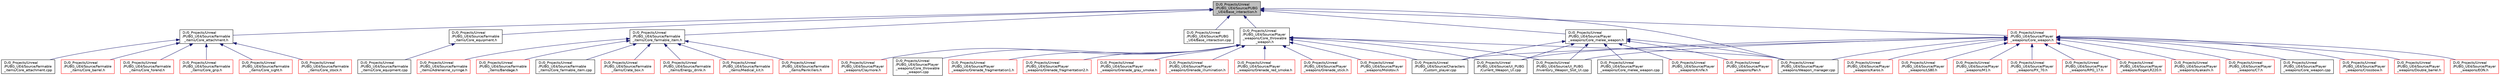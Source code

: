digraph "D:/0_Projects/Unreal/PUBG_UE4/Source/PUBG_UE4/Base_interaction.h"
{
 // LATEX_PDF_SIZE
  edge [fontname="Helvetica",fontsize="10",labelfontname="Helvetica",labelfontsize="10"];
  node [fontname="Helvetica",fontsize="10",shape=record];
  Node1 [label="D:/0_Projects/Unreal\l/PUBG_UE4/Source/PUBG\l_UE4/Base_interaction.h",height=0.2,width=0.4,color="black", fillcolor="grey75", style="filled", fontcolor="black",tooltip="상호작용 가능한 모든 오브젝트들의 부모 클래스"];
  Node1 -> Node2 [dir="back",color="midnightblue",fontsize="10",style="solid"];
  Node2 [label="D:/0_Projects/Unreal\l/PUBG_UE4/Source/Farmable\l_items/Core_attachment.h",height=0.2,width=0.4,color="black", fillcolor="white", style="filled",URL="$_core__attachment_8h.html",tooltip=" "];
  Node2 -> Node3 [dir="back",color="midnightblue",fontsize="10",style="solid"];
  Node3 [label="D:/0_Projects/Unreal\l/PUBG_UE4/Source/Farmable\l_items/Core_attachment.cpp",height=0.2,width=0.4,color="black", fillcolor="white", style="filled",URL="$_core__attachment_8cpp.html",tooltip=" "];
  Node2 -> Node4 [dir="back",color="midnightblue",fontsize="10",style="solid"];
  Node4 [label="D:/0_Projects/Unreal\l/PUBG_UE4/Source/Farmable\l_items/Core_barrel.h",height=0.2,width=0.4,color="red", fillcolor="white", style="filled",URL="$_core__barrel_8h.html",tooltip=" "];
  Node2 -> Node6 [dir="back",color="midnightblue",fontsize="10",style="solid"];
  Node6 [label="D:/0_Projects/Unreal\l/PUBG_UE4/Source/Farmable\l_items/Core_forend.h",height=0.2,width=0.4,color="red", fillcolor="white", style="filled",URL="$_core__forend_8h.html",tooltip=" "];
  Node2 -> Node8 [dir="back",color="midnightblue",fontsize="10",style="solid"];
  Node8 [label="D:/0_Projects/Unreal\l/PUBG_UE4/Source/Farmable\l_items/Core_grip.h",height=0.2,width=0.4,color="red", fillcolor="white", style="filled",URL="$_core__grip_8h.html",tooltip=" "];
  Node2 -> Node10 [dir="back",color="midnightblue",fontsize="10",style="solid"];
  Node10 [label="D:/0_Projects/Unreal\l/PUBG_UE4/Source/Farmable\l_items/Core_sight.h",height=0.2,width=0.4,color="red", fillcolor="white", style="filled",URL="$_core__sight_8h.html",tooltip=" "];
  Node2 -> Node12 [dir="back",color="midnightblue",fontsize="10",style="solid"];
  Node12 [label="D:/0_Projects/Unreal\l/PUBG_UE4/Source/Farmable\l_items/Core_stock.h",height=0.2,width=0.4,color="red", fillcolor="white", style="filled",URL="$_core__stock_8h.html",tooltip=" "];
  Node1 -> Node14 [dir="back",color="midnightblue",fontsize="10",style="solid"];
  Node14 [label="D:/0_Projects/Unreal\l/PUBG_UE4/Source/Farmable\l_items/Core_equipment.h",height=0.2,width=0.4,color="black", fillcolor="white", style="filled",URL="$_core__equipment_8h.html",tooltip=" "];
  Node14 -> Node15 [dir="back",color="midnightblue",fontsize="10",style="solid"];
  Node15 [label="D:/0_Projects/Unreal\l/PUBG_UE4/Source/Farmable\l_items/Core_equipment.cpp",height=0.2,width=0.4,color="black", fillcolor="white", style="filled",URL="$_core__equipment_8cpp.html",tooltip=" "];
  Node1 -> Node16 [dir="back",color="midnightblue",fontsize="10",style="solid"];
  Node16 [label="D:/0_Projects/Unreal\l/PUBG_UE4/Source/Farmable\l_items/Core_farmable_item.h",height=0.2,width=0.4,color="black", fillcolor="white", style="filled",URL="$_core__farmable__item_8h.html",tooltip=" "];
  Node16 -> Node17 [dir="back",color="midnightblue",fontsize="10",style="solid"];
  Node17 [label="D:/0_Projects/Unreal\l/PUBG_UE4/Source/Farmable\l_items/Adrenaline_syringe.h",height=0.2,width=0.4,color="red", fillcolor="white", style="filled",URL="$_adrenaline__syringe_8h.html",tooltip=" "];
  Node16 -> Node19 [dir="back",color="midnightblue",fontsize="10",style="solid"];
  Node19 [label="D:/0_Projects/Unreal\l/PUBG_UE4/Source/Farmable\l_items/Bandage.h",height=0.2,width=0.4,color="red", fillcolor="white", style="filled",URL="$_bandage_8h.html",tooltip=" "];
  Node16 -> Node21 [dir="back",color="midnightblue",fontsize="10",style="solid"];
  Node21 [label="D:/0_Projects/Unreal\l/PUBG_UE4/Source/Farmable\l_items/Core_farmable_item.cpp",height=0.2,width=0.4,color="black", fillcolor="white", style="filled",URL="$_core__farmable__item_8cpp.html",tooltip=" "];
  Node16 -> Node22 [dir="back",color="midnightblue",fontsize="10",style="solid"];
  Node22 [label="D:/0_Projects/Unreal\l/PUBG_UE4/Source/Farmable\l_items/Crate_box.h",height=0.2,width=0.4,color="red", fillcolor="white", style="filled",URL="$_crate__box_8h.html",tooltip=" "];
  Node16 -> Node24 [dir="back",color="midnightblue",fontsize="10",style="solid"];
  Node24 [label="D:/0_Projects/Unreal\l/PUBG_UE4/Source/Farmable\l_items/Energy_drink.h",height=0.2,width=0.4,color="red", fillcolor="white", style="filled",URL="$_energy__drink_8h.html",tooltip=" "];
  Node16 -> Node26 [dir="back",color="midnightblue",fontsize="10",style="solid"];
  Node26 [label="D:/0_Projects/Unreal\l/PUBG_UE4/Source/Farmable\l_items/Medical_kit.h",height=0.2,width=0.4,color="red", fillcolor="white", style="filled",URL="$_medical__kit_8h.html",tooltip=" "];
  Node16 -> Node28 [dir="back",color="midnightblue",fontsize="10",style="solid"];
  Node28 [label="D:/0_Projects/Unreal\l/PUBG_UE4/Source/Farmable\l_items/Painkillers.h",height=0.2,width=0.4,color="red", fillcolor="white", style="filled",URL="$_painkillers_8h.html",tooltip=" "];
  Node1 -> Node30 [dir="back",color="midnightblue",fontsize="10",style="solid"];
  Node30 [label="D:/0_Projects/Unreal\l/PUBG_UE4/Source/PUBG\l_UE4/Base_interaction.cpp",height=0.2,width=0.4,color="black", fillcolor="white", style="filled",URL="$_base__interaction_8cpp.html",tooltip=" "];
  Node1 -> Node31 [dir="back",color="midnightblue",fontsize="10",style="solid"];
  Node31 [label="D:/0_Projects/Unreal\l/PUBG_UE4/Source/Player\l_weapons/Core_melee_weapon.h",height=0.2,width=0.4,color="black", fillcolor="white", style="filled",URL="$_core__melee__weapon_8h.html",tooltip="모든 근접 무기들은 이로부터 상속받음"];
  Node31 -> Node32 [dir="back",color="midnightblue",fontsize="10",style="solid"];
  Node32 [label="D:/0_Projects/Unreal\l/PUBG_UE4/Source/Characters\l/Custom_player.cpp",height=0.2,width=0.4,color="black", fillcolor="white", style="filled",URL="$_custom__player_8cpp.html",tooltip=" "];
  Node31 -> Node33 [dir="back",color="midnightblue",fontsize="10",style="solid"];
  Node33 [label="D:/0_Projects/Unreal\l/PUBG_UE4/Source/Player\l_weapons/Core_melee_weapon.cpp",height=0.2,width=0.4,color="black", fillcolor="white", style="filled",URL="$_core__melee__weapon_8cpp.html",tooltip=" "];
  Node31 -> Node34 [dir="back",color="midnightblue",fontsize="10",style="solid"];
  Node34 [label="D:/0_Projects/Unreal\l/PUBG_UE4/Source/Player\l_weapons/Knife.h",height=0.2,width=0.4,color="red", fillcolor="white", style="filled",URL="$_knife_8h.html",tooltip=" "];
  Node31 -> Node36 [dir="back",color="midnightblue",fontsize="10",style="solid"];
  Node36 [label="D:/0_Projects/Unreal\l/PUBG_UE4/Source/Player\l_weapons/Pan.h",height=0.2,width=0.4,color="red", fillcolor="white", style="filled",URL="$_pan_8h.html",tooltip=" "];
  Node31 -> Node38 [dir="back",color="midnightblue",fontsize="10",style="solid"];
  Node38 [label="D:/0_Projects/Unreal\l/PUBG_UE4/Source/Player\l_weapons/Weapon_manager.cpp",height=0.2,width=0.4,color="black", fillcolor="white", style="filled",URL="$_weapon__manager_8cpp.html",tooltip=" "];
  Node31 -> Node39 [dir="back",color="midnightblue",fontsize="10",style="solid"];
  Node39 [label="D:/0_Projects/Unreal\l/PUBG_UE4/Source/UI_PUBG\l/Current_Weapon_UI.cpp",height=0.2,width=0.4,color="black", fillcolor="white", style="filled",URL="$_current___weapon___u_i_8cpp.html",tooltip=" "];
  Node31 -> Node40 [dir="back",color="midnightblue",fontsize="10",style="solid"];
  Node40 [label="D:/0_Projects/Unreal\l/PUBG_UE4/Source/UI_PUBG\l/Inventory_Weapon_Slot_UI.cpp",height=0.2,width=0.4,color="black", fillcolor="white", style="filled",URL="$_inventory___weapon___slot___u_i_8cpp.html",tooltip=" "];
  Node1 -> Node41 [dir="back",color="midnightblue",fontsize="10",style="solid"];
  Node41 [label="D:/0_Projects/Unreal\l/PUBG_UE4/Source/Player\l_weapons/Core_throwable\l_weapon.h",height=0.2,width=0.4,color="black", fillcolor="white", style="filled",URL="$_core__throwable__weapon_8h.html",tooltip="모든 투척류 무기들은 이로부터 상속받음"];
  Node41 -> Node32 [dir="back",color="midnightblue",fontsize="10",style="solid"];
  Node41 -> Node42 [dir="back",color="midnightblue",fontsize="10",style="solid"];
  Node42 [label="D:/0_Projects/Unreal\l/PUBG_UE4/Source/Player\l_weapons/Claymore.h",height=0.2,width=0.4,color="red", fillcolor="white", style="filled",URL="$_claymore_8h.html",tooltip=" "];
  Node41 -> Node44 [dir="back",color="midnightblue",fontsize="10",style="solid"];
  Node44 [label="D:/0_Projects/Unreal\l/PUBG_UE4/Source/Player\l_weapons/Core_throwable\l_weapon.cpp",height=0.2,width=0.4,color="black", fillcolor="white", style="filled",URL="$_core__throwable__weapon_8cpp.html",tooltip=" "];
  Node41 -> Node45 [dir="back",color="midnightblue",fontsize="10",style="solid"];
  Node45 [label="D:/0_Projects/Unreal\l/PUBG_UE4/Source/Player\l_weapons/Grenade_fragmentation1.h",height=0.2,width=0.4,color="red", fillcolor="white", style="filled",URL="$_grenade__fragmentation1_8h.html",tooltip=" "];
  Node41 -> Node47 [dir="back",color="midnightblue",fontsize="10",style="solid"];
  Node47 [label="D:/0_Projects/Unreal\l/PUBG_UE4/Source/Player\l_weapons/Grenade_fragmentation2.h",height=0.2,width=0.4,color="red", fillcolor="white", style="filled",URL="$_grenade__fragmentation2_8h.html",tooltip=" "];
  Node41 -> Node49 [dir="back",color="midnightblue",fontsize="10",style="solid"];
  Node49 [label="D:/0_Projects/Unreal\l/PUBG_UE4/Source/Player\l_weapons/Grenade_gray_smoke.h",height=0.2,width=0.4,color="red", fillcolor="white", style="filled",URL="$_grenade__gray__smoke_8h.html",tooltip=" "];
  Node41 -> Node51 [dir="back",color="midnightblue",fontsize="10",style="solid"];
  Node51 [label="D:/0_Projects/Unreal\l/PUBG_UE4/Source/Player\l_weapons/Grenade_illumination.h",height=0.2,width=0.4,color="red", fillcolor="white", style="filled",URL="$_grenade__illumination_8h.html",tooltip=" "];
  Node41 -> Node53 [dir="back",color="midnightblue",fontsize="10",style="solid"];
  Node53 [label="D:/0_Projects/Unreal\l/PUBG_UE4/Source/Player\l_weapons/Grenade_red_smoke.h",height=0.2,width=0.4,color="red", fillcolor="white", style="filled",URL="$_grenade__red__smoke_8h.html",tooltip=" "];
  Node41 -> Node55 [dir="back",color="midnightblue",fontsize="10",style="solid"];
  Node55 [label="D:/0_Projects/Unreal\l/PUBG_UE4/Source/Player\l_weapons/Grenade_stick.h",height=0.2,width=0.4,color="red", fillcolor="white", style="filled",URL="$_grenade__stick_8h.html",tooltip=" "];
  Node41 -> Node57 [dir="back",color="midnightblue",fontsize="10",style="solid"];
  Node57 [label="D:/0_Projects/Unreal\l/PUBG_UE4/Source/Player\l_weapons/Molotov.h",height=0.2,width=0.4,color="red", fillcolor="white", style="filled",URL="$_molotov_8h.html",tooltip=" "];
  Node41 -> Node38 [dir="back",color="midnightblue",fontsize="10",style="solid"];
  Node41 -> Node39 [dir="back",color="midnightblue",fontsize="10",style="solid"];
  Node41 -> Node40 [dir="back",color="midnightblue",fontsize="10",style="solid"];
  Node1 -> Node59 [dir="back",color="midnightblue",fontsize="10",style="solid"];
  Node59 [label="D:/0_Projects/Unreal\l/PUBG_UE4/Source/Player\l_weapons/Core_weapon.h",height=0.2,width=0.4,color="red", fillcolor="white", style="filled",URL="$_core__weapon_8h.html",tooltip="모든 총기 무기들은 이로부터 상속받음"];
  Node59 -> Node32 [dir="back",color="midnightblue",fontsize="10",style="solid"];
  Node59 -> Node60 [dir="back",color="midnightblue",fontsize="10",style="solid"];
  Node60 [label="D:/0_Projects/Unreal\l/PUBG_UE4/Source/Player\l_weapons/Ayakashi.h",height=0.2,width=0.4,color="red", fillcolor="white", style="filled",URL="$_ayakashi_8h.html",tooltip=" "];
  Node59 -> Node62 [dir="back",color="midnightblue",fontsize="10",style="solid"];
  Node62 [label="D:/0_Projects/Unreal\l/PUBG_UE4/Source/Player\l_weapons/C7.h",height=0.2,width=0.4,color="red", fillcolor="white", style="filled",URL="$_c7_8h.html",tooltip=" "];
  Node59 -> Node64 [dir="back",color="midnightblue",fontsize="10",style="solid"];
  Node64 [label="D:/0_Projects/Unreal\l/PUBG_UE4/Source/Player\l_weapons/Core_weapon.cpp",height=0.2,width=0.4,color="black", fillcolor="white", style="filled",URL="$_core__weapon_8cpp.html",tooltip=" "];
  Node59 -> Node65 [dir="back",color="midnightblue",fontsize="10",style="solid"];
  Node65 [label="D:/0_Projects/Unreal\l/PUBG_UE4/Source/Player\l_weapons/Crossbow.h",height=0.2,width=0.4,color="red", fillcolor="white", style="filled",URL="$_crossbow_8h.html",tooltip=" "];
  Node59 -> Node67 [dir="back",color="midnightblue",fontsize="10",style="solid"];
  Node67 [label="D:/0_Projects/Unreal\l/PUBG_UE4/Source/Player\l_weapons/Double_barrel.h",height=0.2,width=0.4,color="red", fillcolor="white", style="filled",URL="$_double__barrel_8h.html",tooltip=" "];
  Node59 -> Node69 [dir="back",color="midnightblue",fontsize="10",style="solid"];
  Node69 [label="D:/0_Projects/Unreal\l/PUBG_UE4/Source/Player\l_weapons/EON.h",height=0.2,width=0.4,color="red", fillcolor="white", style="filled",URL="$_e_o_n_8h.html",tooltip=" "];
  Node59 -> Node71 [dir="back",color="midnightblue",fontsize="10",style="solid"];
  Node71 [label="D:/0_Projects/Unreal\l/PUBG_UE4/Source/Player\l_weapons/Karos.h",height=0.2,width=0.4,color="red", fillcolor="white", style="filled",URL="$_karos_8h.html",tooltip=" "];
  Node59 -> Node73 [dir="back",color="midnightblue",fontsize="10",style="solid"];
  Node73 [label="D:/0_Projects/Unreal\l/PUBG_UE4/Source/Player\l_weapons/LS80.h",height=0.2,width=0.4,color="red", fillcolor="white", style="filled",URL="$_l_s80_8h.html",tooltip=" "];
  Node59 -> Node75 [dir="back",color="midnightblue",fontsize="10",style="solid"];
  Node75 [label="D:/0_Projects/Unreal\l/PUBG_UE4/Source/Player\l_weapons/M1.h",height=0.2,width=0.4,color="red", fillcolor="white", style="filled",URL="$_m1_8h.html",tooltip=" "];
  Node59 -> Node77 [dir="back",color="midnightblue",fontsize="10",style="solid"];
  Node77 [label="D:/0_Projects/Unreal\l/PUBG_UE4/Source/Player\l_weapons/PX_70.h",height=0.2,width=0.4,color="red", fillcolor="white", style="filled",URL="$_p_x__70_8h.html",tooltip=" "];
  Node59 -> Node79 [dir="back",color="midnightblue",fontsize="10",style="solid"];
  Node79 [label="D:/0_Projects/Unreal\l/PUBG_UE4/Source/Player\l_weapons/RPG_17.h",height=0.2,width=0.4,color="red", fillcolor="white", style="filled",URL="$_r_p_g__17_8h.html",tooltip=" "];
  Node59 -> Node81 [dir="back",color="midnightblue",fontsize="10",style="solid"];
  Node81 [label="D:/0_Projects/Unreal\l/PUBG_UE4/Source/Player\l_weapons/RogerLR220.h",height=0.2,width=0.4,color="red", fillcolor="white", style="filled",URL="$_roger_l_r220_8h.html",tooltip=" "];
  Node59 -> Node38 [dir="back",color="midnightblue",fontsize="10",style="solid"];
  Node59 -> Node39 [dir="back",color="midnightblue",fontsize="10",style="solid"];
  Node59 -> Node40 [dir="back",color="midnightblue",fontsize="10",style="solid"];
  Node1 -> Node38 [dir="back",color="midnightblue",fontsize="10",style="solid"];
}
